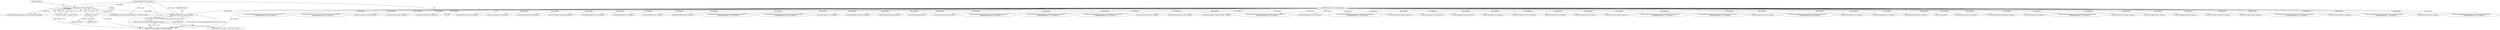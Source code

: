 digraph "0_ImageMagick_b61d35eaccc0a7ddeff8a1c3abfcd0a43ccf210b@pointer" {
"1000196" [label="(Call,DeleteImageProperty(image,property))"];
"1000147" [label="(Call,image != (Image *) NULL)"];
"1000139" [label="(MethodParameterIn,Image *image)"];
"1000149" [label="(Call,(Image *) NULL)"];
"1000140" [label="(MethodParameterIn,const char *property)"];
"1000195" [label="(Return,return(DeleteImageProperty(image,property));)"];
"1001225" [label="(Call,LocaleNCompare(\"xmp:\",property,4))"];
"1000227" [label="(Call,LocaleNCompare(\"8bim:\",property,5))"];
"1000204" [label="(Call,strlen(property))"];
"1000835" [label="(Call,LocaleCompare(\"kurtosis\",property))"];
"1001046" [label="(Call,LocaleCompare(\"rendering-intent\",property))"];
"1000857" [label="(Call,LocaleCompare(\"loop\",property))"];
"1000906" [label="(Call,ThrowMagickException(exception,GetMagickModule(),OptionError,\n             \"SetReadOnlyProperty\",\"`%s'\",property))"];
"1000289" [label="(Call,LocaleCompare(\"colorspace\",property))"];
"1000378" [label="(Call,LocaleCompare(\"delay\",property))"];
"1000653" [label="(Call,LocaleCompare(\"gamma\",property))"];
"1000784" [label="(Call,LocaleCompare(\"interpolate\",property))"];
"1000671" [label="(Call,LocaleCompare(\"gravity\",property))"];
"1001103" [label="(Call,ThrowMagickException(exception,GetMagickModule(),OptionError,\n            \"SetReadOnlyProperty\",\"`%s'\",property))"];
"1000968" [label="(Call,LocaleNCompare(\"pixel:\",property,6))"];
"1000210" [label="(Call,ThrowMagickException(exception,GetMagickModule(),OptionError,\n         \"SetReadOnlyProperty\",\"`%s'\",property))"];
"1000888" [label="(Call,LocaleCompare(\"mean\",property))"];
"1000195" [label="(Return,return(DeleteImageProperty(image,property));)"];
"1001188" [label="(Call,ThrowMagickException(exception,GetMagickModule(),OptionError,\n            \"SetReadOnlyProperty\",\"`%s'\",property))"];
"1000711" [label="(Call,ThrowMagickException(exception,GetMagickModule(),OptionError,\n            \"SetReadOnlyProperty\",\"`%s'\",property))"];
"1001027" [label="(Call,SetImageProfile(image,image_info->magick,profile,exception))"];
"1001257" [label="(MethodReturn,MagickExport MagickBooleanType)"];
"1000638" [label="(Call,ThrowMagickException(exception,GetMagickModule(),OptionError,\n            \"SetReadOnlyProperty\",\"`%s'\",property))"];
"1000726" [label="(Call,LocaleCompare(\"intensity\",property))"];
"1000942" [label="(Call,LocaleCompare(\"page\",property))"];
"1000198" [label="(Identifier,property)"];
"1000140" [label="(MethodParameterIn,const char *property)"];
"1000508" [label="(Call,LocaleCompare(\"density\",property))"];
"1001091" [label="(Call,LocaleCompare(\"scenes\",property))"];
"1000630" [label="(Call,LocaleNCompare(\"fx:\",property,3))"];
"1000755" [label="(Call,LocaleCompare(\"intent\",property))"];
"1000250" [label="(Call,LocaleCompare(\"background\",property))"];
"1001181" [label="(Call,LocaleCompare(\"version\",property))"];
"1000882" [label="(Call,LocaleCompare(\"max\",property))"];
"1000899" [label="(Call,LocaleCompare(\"min\",property))"];
"1000704" [label="(Call,LocaleCompare(\"height\",property))"];
"1001233" [label="(Call,ThrowMagickException(exception,GetMagickModule(),OptionError,\n            \"SetReadOnlyProperty\",\"`%s'\",property))"];
"1000197" [label="(Identifier,image)"];
"1000178" [label="(Call,(void *) NULL)"];
"1000615" [label="(Call,ThrowMagickException(exception,GetMagickModule(),OptionError,\n            \"SetReadOnlyProperty\",\"`%s'\",property))"];
"1001079" [label="(Call,LocaleCompare(\"size\",property))"];
"1000345" [label="(Call,LocaleCompare(\"compress\",property))"];
"1000559" [label="(Call,LocaleCompare(\"depth\",property))"];
"1001251" [label="(Call,ConstantString(property))"];
"1000987" [label="(Call,LocaleCompare(\"profile\",property))"];
"1000189" [label="(ControlStructure,if (value == (const char *) NULL))"];
"1000146" [label="(Call,assert(image != (Image *) NULL))"];
"1000821" [label="(Call,ThrowMagickException(exception,GetMagickModule(),OptionError,\n            \"SetReadOnlyProperty\",\"`%s'\",property))"];
"1000927" [label="(Call,ThrowMagickException(exception,GetMagickModule(),OptionError,\n            \"SetReadOnlyProperty\",\"`%s'\",property))"];
"1000235" [label="(Call,ThrowMagickException(exception,GetMagickModule(),OptionError,\n            \"SetReadOnlyProperty\",\"`%s'\",property))"];
"1000920" [label="(Call,LocaleCompare(\"opaque\",property))"];
"1000139" [label="(MethodParameterIn,Image *image)"];
"1000490" [label="(Call,LocaleCompare(\"delay_units\",property))"];
"1001096" [label="(Call,LocaleCompare(\"standard-deviation\",property))"];
"1000976" [label="(Call,ThrowMagickException(exception,GetMagickModule(),OptionError,\n            \"SetReadOnlyProperty\",\"`%s'\",property))"];
"1001085" [label="(Call,LocaleCompare(\"skewness\",property))"];
"1000196" [label="(Call,DeleteImageProperty(image,property))"];
"1000497" [label="(Call,ThrowMagickException(exception,GetMagickModule(),OptionError,\n            \"SetReadOnlyProperty\",\"`%s'\",property))"];
"1000148" [label="(Identifier,image)"];
"1000271" [label="(Call,LocaleCompare(\"channels\",property))"];
"1000149" [label="(Call,(Image *) NULL)"];
"1000607" [label="(Call,LocaleNCompare(\"exif:\",property,5))"];
"1000876" [label="(Call,LocaleCompare(\"magick\",property))"];
"1000894" [label="(Call,LocaleCompare(\"min\",property))"];
"1001118" [label="(Call,LocaleCompare(\"tile-offset\",property))"];
"1001148" [label="(Call,LocaleCompare(\"units\",property))"];
"1001203" [label="(Call,LocaleCompare(\"width\",property))"];
"1000574" [label="(Call,LocaleCompare(\"dispose\",property))"];
"1000308" [label="(Call,SetImageColorspace(image,(ColorspaceType) colorspace,exception))"];
"1000278" [label="(Call,ThrowMagickException(exception,GetMagickModule(),OptionError,\n            \"SetReadOnlyProperty\",\"`%s'\",property))"];
"1000147" [label="(Call,image != (Image *) NULL)"];
"1000842" [label="(Call,ThrowMagickException(exception,GetMagickModule(),OptionError,\n            \"SetReadOnlyProperty\",\"`%s'\",property))"];
"1000316" [label="(Call,LocaleCompare(\"compose\",property))"];
"1001210" [label="(Call,ThrowMagickException(exception,GetMagickModule(),OptionError,\n            \"SetReadOnlyProperty\",\"`%s'\",property))"];
"1000151" [label="(Identifier,NULL)"];
"1000813" [label="(Call,LocaleNCompare(\"iptc:\",property,5))"];
"1000196" -> "1000195"  [label="AST: "];
"1000196" -> "1000198"  [label="CFG: "];
"1000197" -> "1000196"  [label="AST: "];
"1000198" -> "1000196"  [label="AST: "];
"1000195" -> "1000196"  [label="CFG: "];
"1000196" -> "1001257"  [label="DDG: image"];
"1000196" -> "1001257"  [label="DDG: DeleteImageProperty(image,property)"];
"1000196" -> "1001257"  [label="DDG: property"];
"1000196" -> "1000195"  [label="DDG: DeleteImageProperty(image,property)"];
"1000147" -> "1000196"  [label="DDG: image"];
"1000139" -> "1000196"  [label="DDG: image"];
"1000140" -> "1000196"  [label="DDG: property"];
"1000147" -> "1000146"  [label="AST: "];
"1000147" -> "1000149"  [label="CFG: "];
"1000148" -> "1000147"  [label="AST: "];
"1000149" -> "1000147"  [label="AST: "];
"1000146" -> "1000147"  [label="CFG: "];
"1000147" -> "1001257"  [label="DDG: (Image *) NULL"];
"1000147" -> "1001257"  [label="DDG: image"];
"1000147" -> "1000146"  [label="DDG: image"];
"1000147" -> "1000146"  [label="DDG: (Image *) NULL"];
"1000139" -> "1000147"  [label="DDG: image"];
"1000149" -> "1000147"  [label="DDG: NULL"];
"1000147" -> "1000308"  [label="DDG: image"];
"1000147" -> "1001027"  [label="DDG: image"];
"1000139" -> "1000138"  [label="AST: "];
"1000139" -> "1001257"  [label="DDG: image"];
"1000139" -> "1000308"  [label="DDG: image"];
"1000139" -> "1001027"  [label="DDG: image"];
"1000149" -> "1000151"  [label="CFG: "];
"1000150" -> "1000149"  [label="AST: "];
"1000151" -> "1000149"  [label="AST: "];
"1000149" -> "1000178"  [label="DDG: NULL"];
"1000140" -> "1000138"  [label="AST: "];
"1000140" -> "1001257"  [label="DDG: property"];
"1000140" -> "1000204"  [label="DDG: property"];
"1000140" -> "1000210"  [label="DDG: property"];
"1000140" -> "1000227"  [label="DDG: property"];
"1000140" -> "1000235"  [label="DDG: property"];
"1000140" -> "1000250"  [label="DDG: property"];
"1000140" -> "1000271"  [label="DDG: property"];
"1000140" -> "1000278"  [label="DDG: property"];
"1000140" -> "1000289"  [label="DDG: property"];
"1000140" -> "1000316"  [label="DDG: property"];
"1000140" -> "1000345"  [label="DDG: property"];
"1000140" -> "1000378"  [label="DDG: property"];
"1000140" -> "1000490"  [label="DDG: property"];
"1000140" -> "1000497"  [label="DDG: property"];
"1000140" -> "1000508"  [label="DDG: property"];
"1000140" -> "1000559"  [label="DDG: property"];
"1000140" -> "1000574"  [label="DDG: property"];
"1000140" -> "1000607"  [label="DDG: property"];
"1000140" -> "1000615"  [label="DDG: property"];
"1000140" -> "1000630"  [label="DDG: property"];
"1000140" -> "1000638"  [label="DDG: property"];
"1000140" -> "1000653"  [label="DDG: property"];
"1000140" -> "1000671"  [label="DDG: property"];
"1000140" -> "1000704"  [label="DDG: property"];
"1000140" -> "1000711"  [label="DDG: property"];
"1000140" -> "1000726"  [label="DDG: property"];
"1000140" -> "1000755"  [label="DDG: property"];
"1000140" -> "1000784"  [label="DDG: property"];
"1000140" -> "1000813"  [label="DDG: property"];
"1000140" -> "1000821"  [label="DDG: property"];
"1000140" -> "1000835"  [label="DDG: property"];
"1000140" -> "1000842"  [label="DDG: property"];
"1000140" -> "1000857"  [label="DDG: property"];
"1000140" -> "1000876"  [label="DDG: property"];
"1000140" -> "1000882"  [label="DDG: property"];
"1000140" -> "1000888"  [label="DDG: property"];
"1000140" -> "1000894"  [label="DDG: property"];
"1000140" -> "1000899"  [label="DDG: property"];
"1000140" -> "1000906"  [label="DDG: property"];
"1000140" -> "1000920"  [label="DDG: property"];
"1000140" -> "1000927"  [label="DDG: property"];
"1000140" -> "1000942"  [label="DDG: property"];
"1000140" -> "1000968"  [label="DDG: property"];
"1000140" -> "1000976"  [label="DDG: property"];
"1000140" -> "1000987"  [label="DDG: property"];
"1000140" -> "1001046"  [label="DDG: property"];
"1000140" -> "1001079"  [label="DDG: property"];
"1000140" -> "1001085"  [label="DDG: property"];
"1000140" -> "1001091"  [label="DDG: property"];
"1000140" -> "1001096"  [label="DDG: property"];
"1000140" -> "1001103"  [label="DDG: property"];
"1000140" -> "1001118"  [label="DDG: property"];
"1000140" -> "1001148"  [label="DDG: property"];
"1000140" -> "1001181"  [label="DDG: property"];
"1000140" -> "1001188"  [label="DDG: property"];
"1000140" -> "1001203"  [label="DDG: property"];
"1000140" -> "1001210"  [label="DDG: property"];
"1000140" -> "1001225"  [label="DDG: property"];
"1000140" -> "1001233"  [label="DDG: property"];
"1000140" -> "1001251"  [label="DDG: property"];
"1000195" -> "1000189"  [label="AST: "];
"1001257" -> "1000195"  [label="CFG: "];
"1000195" -> "1001257"  [label="DDG: <RET>"];
}
